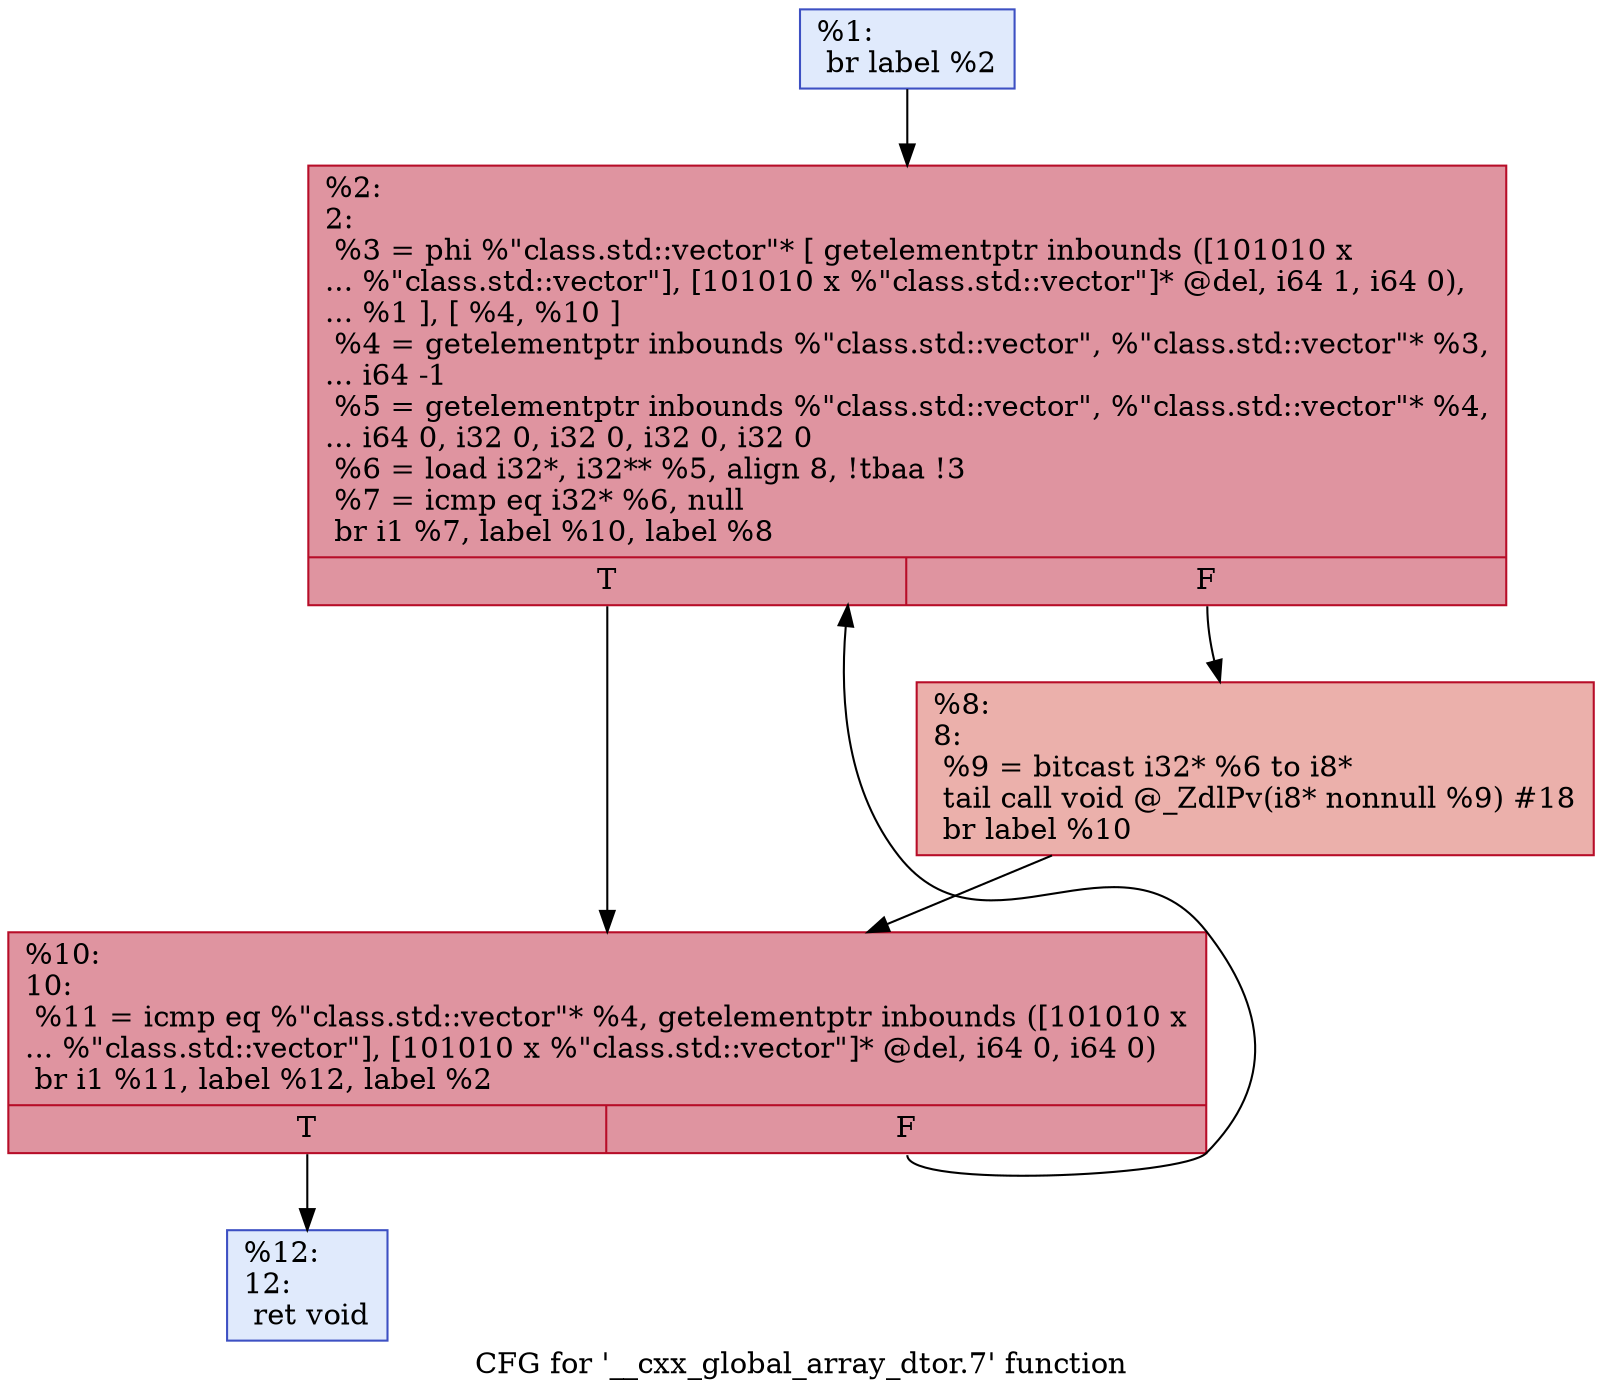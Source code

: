 digraph "CFG for '__cxx_global_array_dtor.7' function" {
	label="CFG for '__cxx_global_array_dtor.7' function";

	Node0x55c24021cab0 [shape=record,color="#3d50c3ff", style=filled, fillcolor="#b9d0f970",label="{%1:\l  br label %2\l}"];
	Node0x55c24021cab0 -> Node0x55c24021cb00;
	Node0x55c24021cb00 [shape=record,color="#b70d28ff", style=filled, fillcolor="#b70d2870",label="{%2:\l2:                                                \l  %3 = phi %\"class.std::vector\"* [ getelementptr inbounds ([101010 x\l... %\"class.std::vector\"], [101010 x %\"class.std::vector\"]* @del, i64 1, i64 0),\l... %1 ], [ %4, %10 ]\l  %4 = getelementptr inbounds %\"class.std::vector\", %\"class.std::vector\"* %3,\l... i64 -1\l  %5 = getelementptr inbounds %\"class.std::vector\", %\"class.std::vector\"* %4,\l... i64 0, i32 0, i32 0, i32 0, i32 0\l  %6 = load i32*, i32** %5, align 8, !tbaa !3\l  %7 = icmp eq i32* %6, null\l  br i1 %7, label %10, label %8\l|{<s0>T|<s1>F}}"];
	Node0x55c24021cb00:s0 -> Node0x55c24021cc80;
	Node0x55c24021cb00:s1 -> Node0x55c24021d0d0;
	Node0x55c24021d0d0 [shape=record,color="#b70d28ff", style=filled, fillcolor="#d24b4070",label="{%8:\l8:                                                \l  %9 = bitcast i32* %6 to i8*\l  tail call void @_ZdlPv(i8* nonnull %9) #18\l  br label %10\l}"];
	Node0x55c24021d0d0 -> Node0x55c24021cc80;
	Node0x55c24021cc80 [shape=record,color="#b70d28ff", style=filled, fillcolor="#b70d2870",label="{%10:\l10:                                               \l  %11 = icmp eq %\"class.std::vector\"* %4, getelementptr inbounds ([101010 x\l... %\"class.std::vector\"], [101010 x %\"class.std::vector\"]* @del, i64 0, i64 0)\l  br i1 %11, label %12, label %2\l|{<s0>T|<s1>F}}"];
	Node0x55c24021cc80:s0 -> Node0x55c24021d500;
	Node0x55c24021cc80:s1 -> Node0x55c24021cb00;
	Node0x55c24021d500 [shape=record,color="#3d50c3ff", style=filled, fillcolor="#b9d0f970",label="{%12:\l12:                                               \l  ret void\l}"];
}
